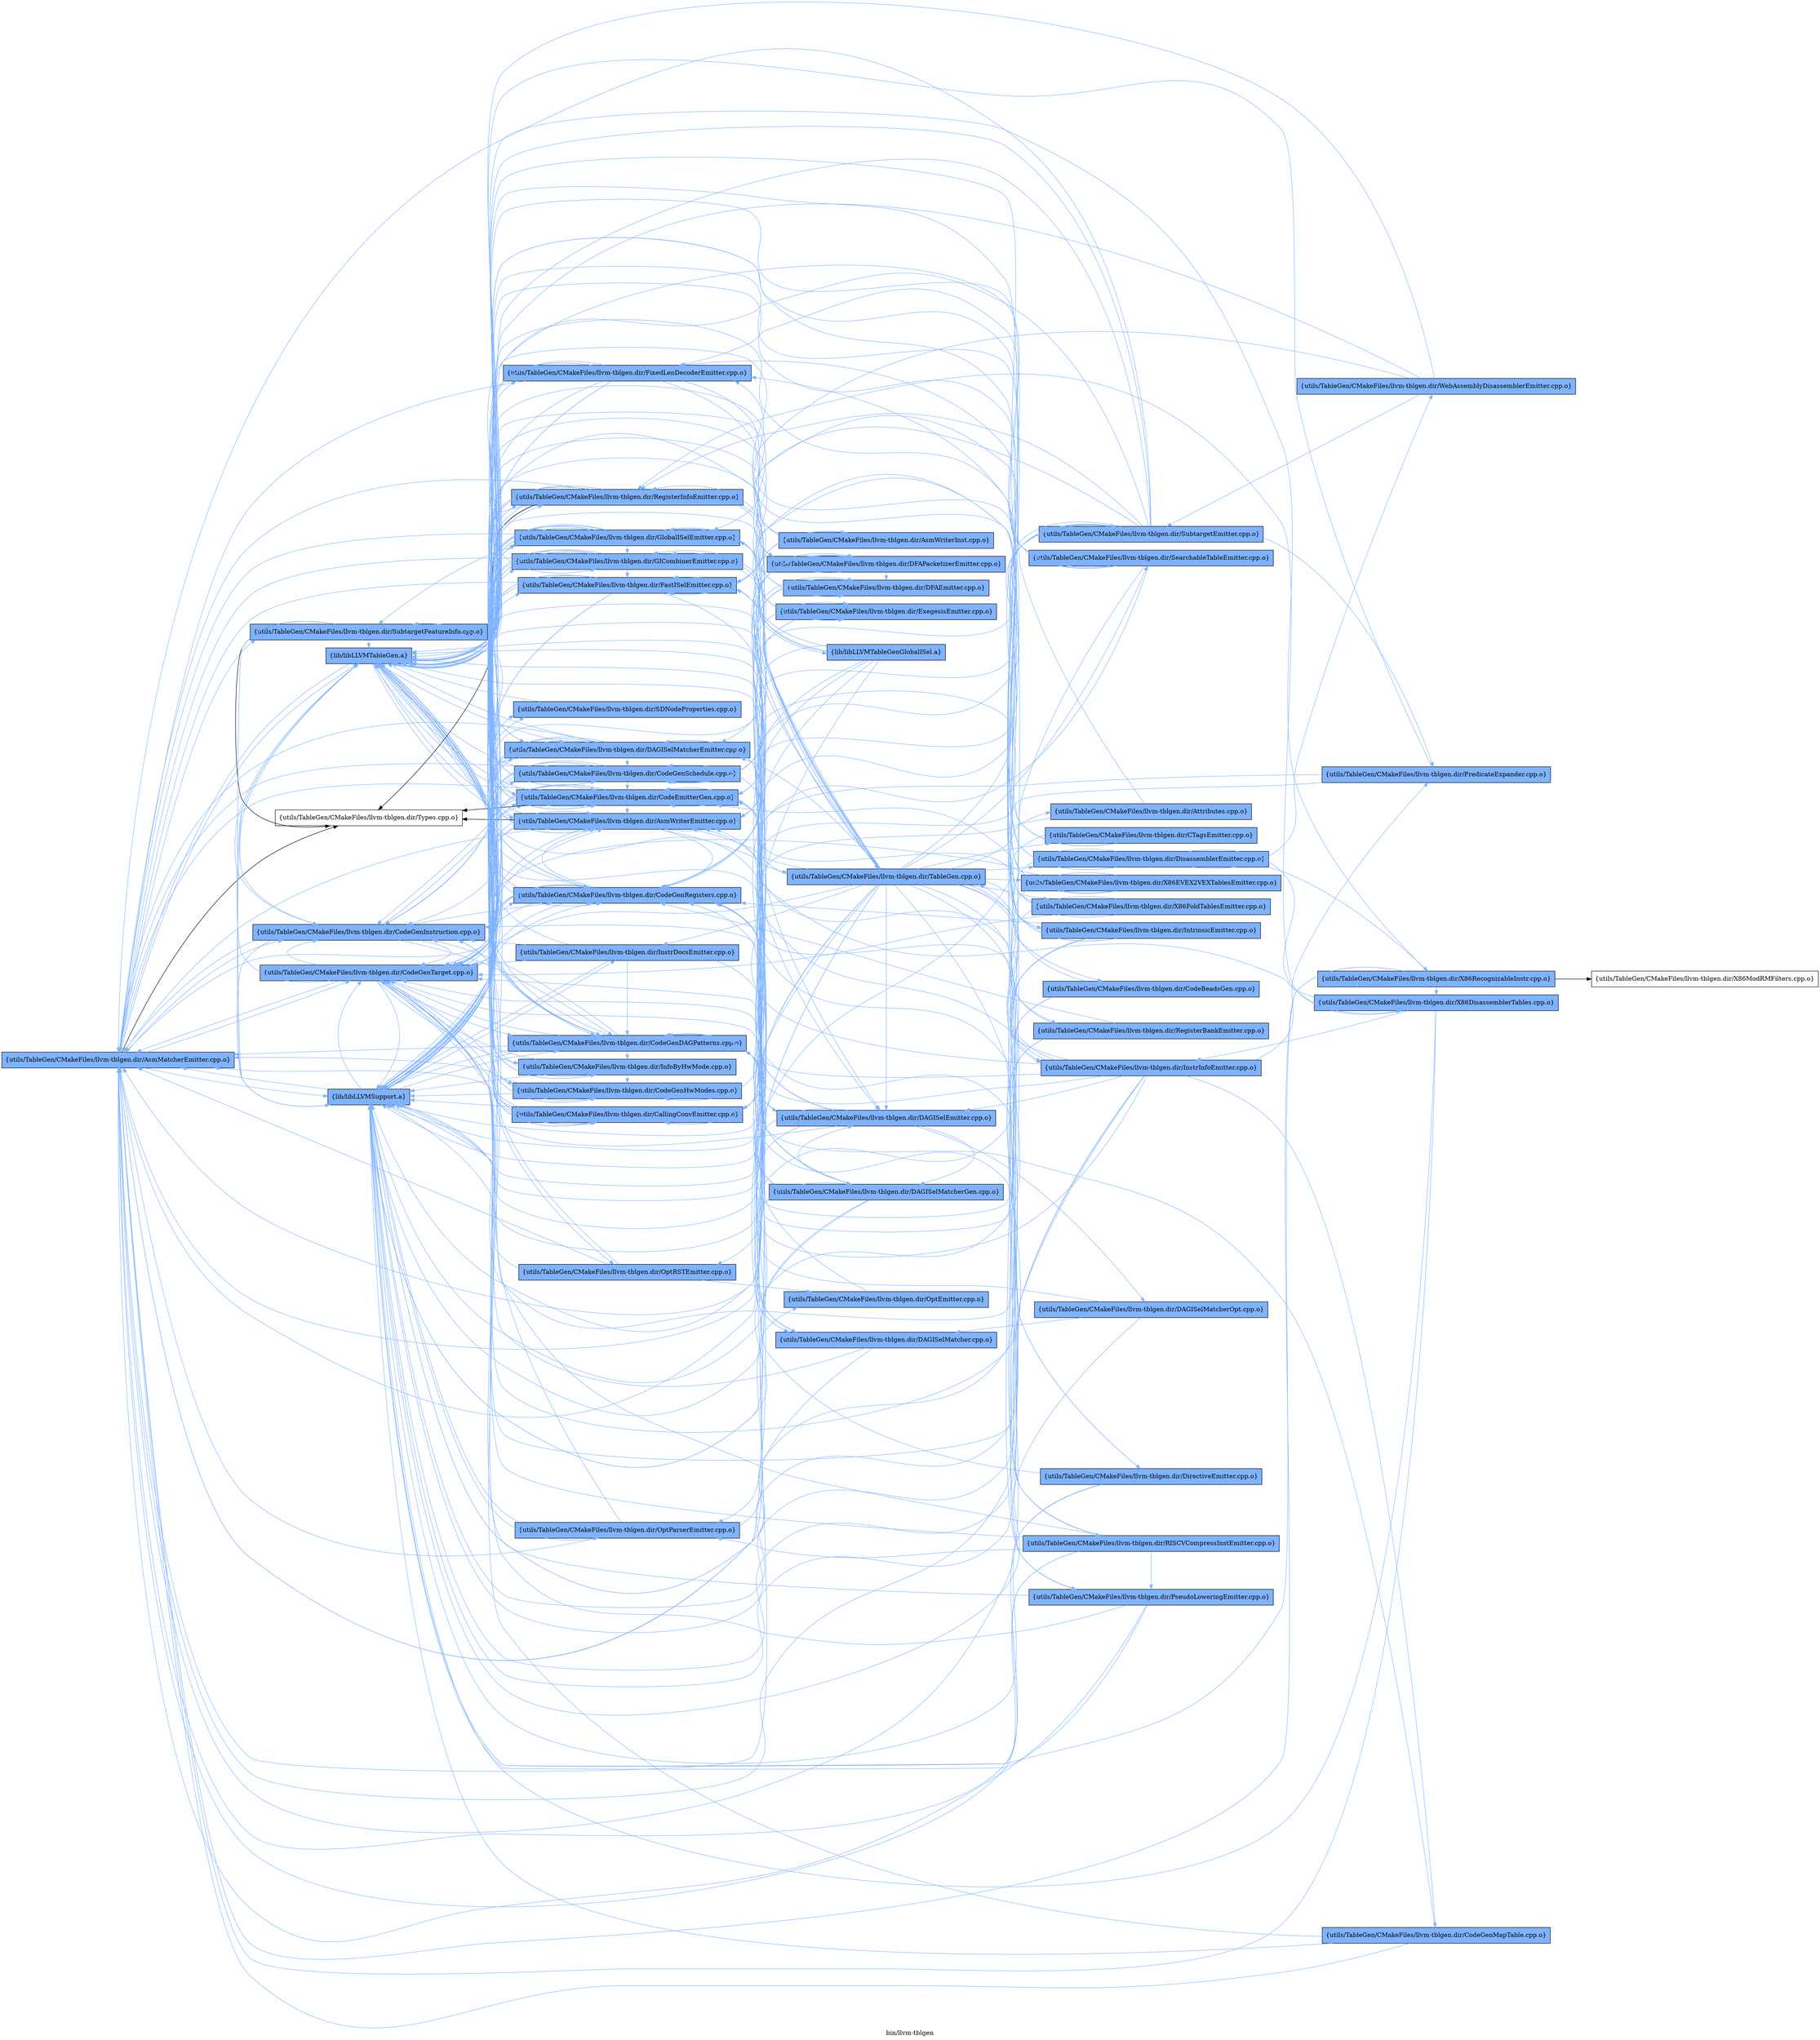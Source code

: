 digraph "bin/llvm-tblgen" {
	label="bin/llvm-tblgen";
	rankdir=LR;
	{ rank=same; Node0x560f0ecc1e28;  }
	{ rank=same; Node0x560f0ecc4538; Node0x560f0ecc1248; Node0x560f0ecc16f8; Node0x560f0ecc23c8; Node0x560f0ecc2af8; Node0x560f0ecc39a8;  }
	{ rank=same; Node0x560f0ecc4308; Node0x560f0ecc5168; Node0x560f0ecc0488; Node0x560f0ecc0d98; Node0x560f0ecc41c8; Node0x560f0ecc10b8; Node0x560f0ecc4178; Node0x560f0ecc1518; Node0x560f0ecc2008; Node0x560f0ecc2288; Node0x560f0ecc48f8; Node0x560f0ecc3278; Node0x560f0ecc0898; Node0x560f0ecc0f78; Node0x560f0ecc37c8; Node0x560f0ecc4f88; Node0x560f0ecc2c88; Node0x560f0ecc2fa8;  }
	{ rank=same; Node0x560f0ecc0528; Node0x560f0ecc2878; Node0x560f0ecc3d18; Node0x560f0ecc1f68; Node0x560f0ecc2558; Node0x560f0ecc4df8; Node0x560f0ecc0618; Node0x560f0ecc3458; Node0x560f0ecc0848; Node0x560f0ecc1928;  }
	{ rank=same; Node0x560f0ecc0b18; Node0x560f0ecc40d8; Node0x560f0ecc27d8; Node0x560f0ecc1b58; Node0x560f0ecc1478; Node0x560f0ecc4268; Node0x560f0ecc1e78; Node0x560f0ecc1658; Node0x560f0ecc22d8; Node0x560f0ecc11f8; Node0x560f0ecc0fc8; Node0x560f0ecc3bd8; Node0x560f0ecc43a8; Node0x560f0ecc2d78; Node0x560f0ecc2b98;  }
	{ rank=same; Node0x560f0ecc2aa8; Node0x560f0ecc49e8; Node0x560f0ecc0758; Node0x560f0ecc51b8; Node0x560f0ecc3a48;  }

	Node0x560f0ecc1e28 [shape=record,shape=box,group=1,style=filled,fillcolor="0.600000 0.5 1",label="{utils/TableGen/CMakeFiles/llvm-tblgen.dir/AsmMatcherEmitter.cpp.o}"];
	Node0x560f0ecc1e28 -> Node0x560f0ecc4538[color="0.600000 0.5 1"];
	Node0x560f0ecc1e28 -> Node0x560f0ecc1248[color="0.600000 0.5 1"];
	Node0x560f0ecc1e28 -> Node0x560f0ecc16f8[color="0.600000 0.5 1"];
	Node0x560f0ecc1e28 -> Node0x560f0ecc23c8;
	Node0x560f0ecc1e28 -> Node0x560f0ecc2af8[color="0.600000 0.5 1"];
	Node0x560f0ecc1e28 -> Node0x560f0ecc39a8[color="0.600000 0.5 1"];
	Node0x560f0ecc4538 [shape=record,shape=box,group=1,style=filled,fillcolor="0.600000 0.5 1",label="{utils/TableGen/CMakeFiles/llvm-tblgen.dir/CodeGenInstruction.cpp.o}"];
	Node0x560f0ecc4538 -> Node0x560f0ecc1e28[color="0.600000 0.5 1"];
	Node0x560f0ecc4538 -> Node0x560f0ecc4308[color="0.600000 0.5 1"];
	Node0x560f0ecc4538 -> Node0x560f0ecc5168[color="0.600000 0.5 1"];
	Node0x560f0ecc4538 -> Node0x560f0ecc0488[color="0.600000 0.5 1"];
	Node0x560f0ecc4538 -> Node0x560f0ecc1248[color="0.600000 0.5 1"];
	Node0x560f0ecc4538 -> Node0x560f0ecc2af8[color="0.600000 0.5 1"];
	Node0x560f0ecc4538 -> Node0x560f0ecc39a8[color="0.600000 0.5 1"];
	Node0x560f0ecc1248 [shape=record,shape=box,group=1,style=filled,fillcolor="0.600000 0.5 1",label="{utils/TableGen/CMakeFiles/llvm-tblgen.dir/CodeGenTarget.cpp.o}"];
	Node0x560f0ecc1248 -> Node0x560f0ecc1e28[color="0.600000 0.5 1"];
	Node0x560f0ecc1248 -> Node0x560f0ecc0d98[color="0.600000 0.5 1"];
	Node0x560f0ecc1248 -> Node0x560f0ecc4308[color="0.600000 0.5 1"];
	Node0x560f0ecc1248 -> Node0x560f0ecc5168[color="0.600000 0.5 1"];
	Node0x560f0ecc1248 -> Node0x560f0ecc41c8[color="0.600000 0.5 1"];
	Node0x560f0ecc1248 -> Node0x560f0ecc4538[color="0.600000 0.5 1"];
	Node0x560f0ecc1248 -> Node0x560f0ecc0488[color="0.600000 0.5 1"];
	Node0x560f0ecc1248 -> Node0x560f0ecc10b8[color="0.600000 0.5 1"];
	Node0x560f0ecc1248 -> Node0x560f0ecc4178[color="0.600000 0.5 1"];
	Node0x560f0ecc1248 -> Node0x560f0ecc1518[color="0.600000 0.5 1"];
	Node0x560f0ecc1248 -> Node0x560f0ecc2af8[color="0.600000 0.5 1"];
	Node0x560f0ecc1248 -> Node0x560f0ecc39a8[color="0.600000 0.5 1"];
	Node0x560f0ecc16f8 [shape=record,shape=box,group=1,style=filled,fillcolor="0.600000 0.5 1",label="{utils/TableGen/CMakeFiles/llvm-tblgen.dir/SubtargetFeatureInfo.cpp.o}"];
	Node0x560f0ecc16f8 -> Node0x560f0ecc2008[color="0.600000 0.5 1"];
	Node0x560f0ecc16f8 -> Node0x560f0ecc23c8;
	Node0x560f0ecc16f8 -> Node0x560f0ecc2af8[color="0.600000 0.5 1"];
	Node0x560f0ecc16f8 -> Node0x560f0ecc39a8[color="0.600000 0.5 1"];
	Node0x560f0ecc23c8 [shape=record,shape=box,group=0,label="{utils/TableGen/CMakeFiles/llvm-tblgen.dir/Types.cpp.o}"];
	Node0x560f0ecc2af8 [shape=record,shape=box,group=1,style=filled,fillcolor="0.600000 0.5 1",label="{lib/libLLVMSupport.a}"];
	Node0x560f0ecc2af8 -> Node0x560f0ecc1e28[color="0.600000 0.5 1"];
	Node0x560f0ecc2af8 -> Node0x560f0ecc0488[color="0.600000 0.5 1"];
	Node0x560f0ecc2af8 -> Node0x560f0ecc1248[color="0.600000 0.5 1"];
	Node0x560f0ecc2af8 -> Node0x560f0ecc2288[color="0.600000 0.5 1"];
	Node0x560f0ecc2af8 -> Node0x560f0ecc48f8[color="0.600000 0.5 1"];
	Node0x560f0ecc2af8 -> Node0x560f0ecc3278[color="0.600000 0.5 1"];
	Node0x560f0ecc2af8 -> Node0x560f0ecc2008[color="0.600000 0.5 1"];
	Node0x560f0ecc2af8 -> Node0x560f0ecc5168[color="0.600000 0.5 1"];
	Node0x560f0ecc2af8 -> Node0x560f0ecc4308[color="0.600000 0.5 1"];
	Node0x560f0ecc2af8 -> Node0x560f0ecc0898[color="0.600000 0.5 1"];
	Node0x560f0ecc2af8 -> Node0x560f0ecc0f78[color="0.600000 0.5 1"];
	Node0x560f0ecc39a8 [shape=record,shape=box,group=1,style=filled,fillcolor="0.600000 0.5 1",label="{lib/libLLVMTableGen.a}"];
	Node0x560f0ecc39a8 -> Node0x560f0ecc2008[color="0.600000 0.5 1"];
	Node0x560f0ecc39a8 -> Node0x560f0ecc2af8[color="0.600000 0.5 1"];
	Node0x560f0ecc39a8 -> Node0x560f0ecc4538[color="0.600000 0.5 1"];
	Node0x560f0ecc39a8 -> Node0x560f0ecc1e28[color="0.600000 0.5 1"];
	Node0x560f0ecc39a8 -> Node0x560f0ecc0488[color="0.600000 0.5 1"];
	Node0x560f0ecc39a8 -> Node0x560f0ecc2288[color="0.600000 0.5 1"];
	Node0x560f0ecc39a8 -> Node0x560f0ecc37c8[color="0.600000 0.5 1"];
	Node0x560f0ecc39a8 -> Node0x560f0ecc4f88[color="0.600000 0.5 1"];
	Node0x560f0ecc39a8 -> Node0x560f0ecc48f8[color="0.600000 0.5 1"];
	Node0x560f0ecc39a8 -> Node0x560f0ecc4308[color="0.600000 0.5 1"];
	Node0x560f0ecc39a8 -> Node0x560f0ecc5168[color="0.600000 0.5 1"];
	Node0x560f0ecc39a8 -> Node0x560f0ecc2c88[color="0.600000 0.5 1"];
	Node0x560f0ecc39a8 -> Node0x560f0ecc0898[color="0.600000 0.5 1"];
	Node0x560f0ecc39a8 -> Node0x560f0ecc2fa8[color="0.600000 0.5 1"];
	Node0x560f0ecc2008 [shape=record,shape=box,group=1,style=filled,fillcolor="0.600000 0.5 1",label="{utils/TableGen/CMakeFiles/llvm-tblgen.dir/AsmWriterEmitter.cpp.o}"];
	Node0x560f0ecc2008 -> Node0x560f0ecc1e28[color="0.600000 0.5 1"];
	Node0x560f0ecc2008 -> Node0x560f0ecc0528[color="0.600000 0.5 1"];
	Node0x560f0ecc2008 -> Node0x560f0ecc4538[color="0.600000 0.5 1"];
	Node0x560f0ecc2008 -> Node0x560f0ecc0488[color="0.600000 0.5 1"];
	Node0x560f0ecc2008 -> Node0x560f0ecc1248[color="0.600000 0.5 1"];
	Node0x560f0ecc2008 -> Node0x560f0ecc2878[color="0.600000 0.5 1"];
	Node0x560f0ecc2008 -> Node0x560f0ecc23c8;
	Node0x560f0ecc2008 -> Node0x560f0ecc2af8[color="0.600000 0.5 1"];
	Node0x560f0ecc2008 -> Node0x560f0ecc39a8[color="0.600000 0.5 1"];
	Node0x560f0ecc0528 [shape=record,shape=box,group=1,style=filled,fillcolor="0.600000 0.5 1",label="{utils/TableGen/CMakeFiles/llvm-tblgen.dir/AsmWriterInst.cpp.o}"];
	Node0x560f0ecc0528 -> Node0x560f0ecc1e28[color="0.600000 0.5 1"];
	Node0x560f0ecc0528 -> Node0x560f0ecc4538[color="0.600000 0.5 1"];
	Node0x560f0ecc0528 -> Node0x560f0ecc39a8[color="0.600000 0.5 1"];
	Node0x560f0ecc0488 [shape=record,shape=box,group=1,style=filled,fillcolor="0.600000 0.5 1",label="{utils/TableGen/CMakeFiles/llvm-tblgen.dir/CodeGenRegisters.cpp.o}"];
	Node0x560f0ecc0488 -> Node0x560f0ecc1e28[color="0.600000 0.5 1"];
	Node0x560f0ecc0488 -> Node0x560f0ecc2008[color="0.600000 0.5 1"];
	Node0x560f0ecc0488 -> Node0x560f0ecc4308[color="0.600000 0.5 1"];
	Node0x560f0ecc0488 -> Node0x560f0ecc5168[color="0.600000 0.5 1"];
	Node0x560f0ecc0488 -> Node0x560f0ecc4178[color="0.600000 0.5 1"];
	Node0x560f0ecc0488 -> Node0x560f0ecc2af8[color="0.600000 0.5 1"];
	Node0x560f0ecc0488 -> Node0x560f0ecc39a8[color="0.600000 0.5 1"];
	Node0x560f0ecc2878 [shape=record,shape=box,group=1,style=filled,fillcolor="0.600000 0.5 1",label="{utils/TableGen/CMakeFiles/llvm-tblgen.dir/TableGen.cpp.o}"];
	Node0x560f0ecc2878 -> Node0x560f0ecc1e28[color="0.600000 0.5 1"];
	Node0x560f0ecc2878 -> Node0x560f0ecc2008[color="0.600000 0.5 1"];
	Node0x560f0ecc2878 -> Node0x560f0ecc0b18[color="0.600000 0.5 1"];
	Node0x560f0ecc2878 -> Node0x560f0ecc0d98[color="0.600000 0.5 1"];
	Node0x560f0ecc2878 -> Node0x560f0ecc40d8[color="0.600000 0.5 1"];
	Node0x560f0ecc2878 -> Node0x560f0ecc4308[color="0.600000 0.5 1"];
	Node0x560f0ecc2878 -> Node0x560f0ecc1248[color="0.600000 0.5 1"];
	Node0x560f0ecc2878 -> Node0x560f0ecc1f68[color="0.600000 0.5 1"];
	Node0x560f0ecc2878 -> Node0x560f0ecc2288[color="0.600000 0.5 1"];
	Node0x560f0ecc2878 -> Node0x560f0ecc0848[color="0.600000 0.5 1"];
	Node0x560f0ecc2878 -> Node0x560f0ecc0618[color="0.600000 0.5 1"];
	Node0x560f0ecc2878 -> Node0x560f0ecc27d8[color="0.600000 0.5 1"];
	Node0x560f0ecc2878 -> Node0x560f0ecc1b58[color="0.600000 0.5 1"];
	Node0x560f0ecc2878 -> Node0x560f0ecc1928[color="0.600000 0.5 1"];
	Node0x560f0ecc2878 -> Node0x560f0ecc37c8[color="0.600000 0.5 1"];
	Node0x560f0ecc2878 -> Node0x560f0ecc4f88[color="0.600000 0.5 1"];
	Node0x560f0ecc2878 -> Node0x560f0ecc48f8[color="0.600000 0.5 1"];
	Node0x560f0ecc2878 -> Node0x560f0ecc1478[color="0.600000 0.5 1"];
	Node0x560f0ecc2878 -> Node0x560f0ecc0f78[color="0.600000 0.5 1"];
	Node0x560f0ecc2878 -> Node0x560f0ecc4268[color="0.600000 0.5 1"];
	Node0x560f0ecc2878 -> Node0x560f0ecc3278[color="0.600000 0.5 1"];
	Node0x560f0ecc2878 -> Node0x560f0ecc2c88[color="0.600000 0.5 1"];
	Node0x560f0ecc2878 -> Node0x560f0ecc1e78[color="0.600000 0.5 1"];
	Node0x560f0ecc2878 -> Node0x560f0ecc1658[color="0.600000 0.5 1"];
	Node0x560f0ecc2878 -> Node0x560f0ecc22d8[color="0.600000 0.5 1"];
	Node0x560f0ecc2878 -> Node0x560f0ecc0898[color="0.600000 0.5 1"];
	Node0x560f0ecc2878 -> Node0x560f0ecc11f8[color="0.600000 0.5 1"];
	Node0x560f0ecc2878 -> Node0x560f0ecc0fc8[color="0.600000 0.5 1"];
	Node0x560f0ecc2878 -> Node0x560f0ecc3bd8[color="0.600000 0.5 1"];
	Node0x560f0ecc2878 -> Node0x560f0ecc43a8[color="0.600000 0.5 1"];
	Node0x560f0ecc2878 -> Node0x560f0ecc2d78[color="0.600000 0.5 1"];
	Node0x560f0ecc2878 -> Node0x560f0ecc2af8[color="0.600000 0.5 1"];
	Node0x560f0ecc2878 -> Node0x560f0ecc39a8[color="0.600000 0.5 1"];
	Node0x560f0ecc0b18 [shape=record,shape=box,group=1,style=filled,fillcolor="0.600000 0.5 1",label="{utils/TableGen/CMakeFiles/llvm-tblgen.dir/Attributes.cpp.o}"];
	Node0x560f0ecc0b18 -> Node0x560f0ecc2af8[color="0.600000 0.5 1"];
	Node0x560f0ecc0b18 -> Node0x560f0ecc39a8[color="0.600000 0.5 1"];
	Node0x560f0ecc0d98 [shape=record,shape=box,group=1,style=filled,fillcolor="0.600000 0.5 1",label="{utils/TableGen/CMakeFiles/llvm-tblgen.dir/CallingConvEmitter.cpp.o}"];
	Node0x560f0ecc0d98 -> Node0x560f0ecc1e28[color="0.600000 0.5 1"];
	Node0x560f0ecc0d98 -> Node0x560f0ecc1248[color="0.600000 0.5 1"];
	Node0x560f0ecc0d98 -> Node0x560f0ecc2af8[color="0.600000 0.5 1"];
	Node0x560f0ecc0d98 -> Node0x560f0ecc39a8[color="0.600000 0.5 1"];
	Node0x560f0ecc40d8 [shape=record,shape=box,group=1,style=filled,fillcolor="0.600000 0.5 1",label="{utils/TableGen/CMakeFiles/llvm-tblgen.dir/CodeBeadsGen.cpp.o}"];
	Node0x560f0ecc40d8 -> Node0x560f0ecc1248[color="0.600000 0.5 1"];
	Node0x560f0ecc40d8 -> Node0x560f0ecc2af8[color="0.600000 0.5 1"];
	Node0x560f0ecc40d8 -> Node0x560f0ecc39a8[color="0.600000 0.5 1"];
	Node0x560f0ecc4308 [shape=record,shape=box,group=1,style=filled,fillcolor="0.600000 0.5 1",label="{utils/TableGen/CMakeFiles/llvm-tblgen.dir/CodeEmitterGen.cpp.o}"];
	Node0x560f0ecc4308 -> Node0x560f0ecc1e28[color="0.600000 0.5 1"];
	Node0x560f0ecc4308 -> Node0x560f0ecc2008[color="0.600000 0.5 1"];
	Node0x560f0ecc4308 -> Node0x560f0ecc4538[color="0.600000 0.5 1"];
	Node0x560f0ecc4308 -> Node0x560f0ecc1248[color="0.600000 0.5 1"];
	Node0x560f0ecc4308 -> Node0x560f0ecc4178[color="0.600000 0.5 1"];
	Node0x560f0ecc4308 -> Node0x560f0ecc16f8[color="0.600000 0.5 1"];
	Node0x560f0ecc4308 -> Node0x560f0ecc23c8;
	Node0x560f0ecc4308 -> Node0x560f0ecc2af8[color="0.600000 0.5 1"];
	Node0x560f0ecc4308 -> Node0x560f0ecc39a8[color="0.600000 0.5 1"];
	Node0x560f0ecc4178 [shape=record,shape=box,group=1,style=filled,fillcolor="0.600000 0.5 1",label="{utils/TableGen/CMakeFiles/llvm-tblgen.dir/InfoByHwMode.cpp.o}"];
	Node0x560f0ecc4178 -> Node0x560f0ecc41c8[color="0.600000 0.5 1"];
	Node0x560f0ecc4178 -> Node0x560f0ecc1248[color="0.600000 0.5 1"];
	Node0x560f0ecc4178 -> Node0x560f0ecc2af8[color="0.600000 0.5 1"];
	Node0x560f0ecc4178 -> Node0x560f0ecc39a8[color="0.600000 0.5 1"];
	Node0x560f0ecc5168 [shape=record,shape=box,group=1,style=filled,fillcolor="0.600000 0.5 1",label="{utils/TableGen/CMakeFiles/llvm-tblgen.dir/CodeGenDAGPatterns.cpp.o}"];
	Node0x560f0ecc5168 -> Node0x560f0ecc1e28[color="0.600000 0.5 1"];
	Node0x560f0ecc5168 -> Node0x560f0ecc2008[color="0.600000 0.5 1"];
	Node0x560f0ecc5168 -> Node0x560f0ecc0d98[color="0.600000 0.5 1"];
	Node0x560f0ecc5168 -> Node0x560f0ecc4308[color="0.600000 0.5 1"];
	Node0x560f0ecc5168 -> Node0x560f0ecc4538[color="0.600000 0.5 1"];
	Node0x560f0ecc5168 -> Node0x560f0ecc0488[color="0.600000 0.5 1"];
	Node0x560f0ecc5168 -> Node0x560f0ecc1248[color="0.600000 0.5 1"];
	Node0x560f0ecc5168 -> Node0x560f0ecc4178[color="0.600000 0.5 1"];
	Node0x560f0ecc5168 -> Node0x560f0ecc1518[color="0.600000 0.5 1"];
	Node0x560f0ecc5168 -> Node0x560f0ecc2af8[color="0.600000 0.5 1"];
	Node0x560f0ecc5168 -> Node0x560f0ecc39a8[color="0.600000 0.5 1"];
	Node0x560f0ecc1518 [shape=record,shape=box,group=1,style=filled,fillcolor="0.600000 0.5 1",label="{utils/TableGen/CMakeFiles/llvm-tblgen.dir/SDNodeProperties.cpp.o}"];
	Node0x560f0ecc1518 -> Node0x560f0ecc39a8[color="0.600000 0.5 1"];
	Node0x560f0ecc41c8 [shape=record,shape=box,group=1,style=filled,fillcolor="0.600000 0.5 1",label="{utils/TableGen/CMakeFiles/llvm-tblgen.dir/CodeGenHwModes.cpp.o}"];
	Node0x560f0ecc41c8 -> Node0x560f0ecc1e28[color="0.600000 0.5 1"];
	Node0x560f0ecc41c8 -> Node0x560f0ecc2af8[color="0.600000 0.5 1"];
	Node0x560f0ecc41c8 -> Node0x560f0ecc39a8[color="0.600000 0.5 1"];
	Node0x560f0ecc51b8 [shape=record,shape=box,group=1,style=filled,fillcolor="0.600000 0.5 1",label="{utils/TableGen/CMakeFiles/llvm-tblgen.dir/CodeGenMapTable.cpp.o}"];
	Node0x560f0ecc51b8 -> Node0x560f0ecc1e28[color="0.600000 0.5 1"];
	Node0x560f0ecc51b8 -> Node0x560f0ecc1248[color="0.600000 0.5 1"];
	Node0x560f0ecc51b8 -> Node0x560f0ecc2af8[color="0.600000 0.5 1"];
	Node0x560f0ecc51b8 -> Node0x560f0ecc39a8[color="0.600000 0.5 1"];
	Node0x560f0ecc10b8 [shape=record,shape=box,group=1,style=filled,fillcolor="0.600000 0.5 1",label="{utils/TableGen/CMakeFiles/llvm-tblgen.dir/CodeGenSchedule.cpp.o}"];
	Node0x560f0ecc10b8 -> Node0x560f0ecc1e28[color="0.600000 0.5 1"];
	Node0x560f0ecc10b8 -> Node0x560f0ecc2008[color="0.600000 0.5 1"];
	Node0x560f0ecc10b8 -> Node0x560f0ecc0d98[color="0.600000 0.5 1"];
	Node0x560f0ecc10b8 -> Node0x560f0ecc4308[color="0.600000 0.5 1"];
	Node0x560f0ecc10b8 -> Node0x560f0ecc5168[color="0.600000 0.5 1"];
	Node0x560f0ecc10b8 -> Node0x560f0ecc0488[color="0.600000 0.5 1"];
	Node0x560f0ecc10b8 -> Node0x560f0ecc1248[color="0.600000 0.5 1"];
	Node0x560f0ecc10b8 -> Node0x560f0ecc2af8[color="0.600000 0.5 1"];
	Node0x560f0ecc10b8 -> Node0x560f0ecc39a8[color="0.600000 0.5 1"];
	Node0x560f0ecc1f68 [shape=record,shape=box,group=1,style=filled,fillcolor="0.600000 0.5 1",label="{utils/TableGen/CMakeFiles/llvm-tblgen.dir/DAGISelEmitter.cpp.o}"];
	Node0x560f0ecc1f68 -> Node0x560f0ecc4308[color="0.600000 0.5 1"];
	Node0x560f0ecc1f68 -> Node0x560f0ecc5168[color="0.600000 0.5 1"];
	Node0x560f0ecc1f68 -> Node0x560f0ecc1248[color="0.600000 0.5 1"];
	Node0x560f0ecc1f68 -> Node0x560f0ecc2288[color="0.600000 0.5 1"];
	Node0x560f0ecc1f68 -> Node0x560f0ecc2558[color="0.600000 0.5 1"];
	Node0x560f0ecc1f68 -> Node0x560f0ecc2b98[color="0.600000 0.5 1"];
	Node0x560f0ecc1f68 -> Node0x560f0ecc3d18[color="0.600000 0.5 1"];
	Node0x560f0ecc1f68 -> Node0x560f0ecc2af8[color="0.600000 0.5 1"];
	Node0x560f0ecc1f68 -> Node0x560f0ecc39a8[color="0.600000 0.5 1"];
	Node0x560f0ecc2288 [shape=record,shape=box,group=1,style=filled,fillcolor="0.600000 0.5 1",label="{utils/TableGen/CMakeFiles/llvm-tblgen.dir/DAGISelMatcherEmitter.cpp.o}"];
	Node0x560f0ecc2288 -> Node0x560f0ecc1e28[color="0.600000 0.5 1"];
	Node0x560f0ecc2288 -> Node0x560f0ecc2008[color="0.600000 0.5 1"];
	Node0x560f0ecc2288 -> Node0x560f0ecc5168[color="0.600000 0.5 1"];
	Node0x560f0ecc2288 -> Node0x560f0ecc41c8[color="0.600000 0.5 1"];
	Node0x560f0ecc2288 -> Node0x560f0ecc10b8[color="0.600000 0.5 1"];
	Node0x560f0ecc2288 -> Node0x560f0ecc1248[color="0.600000 0.5 1"];
	Node0x560f0ecc2288 -> Node0x560f0ecc3d18[color="0.600000 0.5 1"];
	Node0x560f0ecc2288 -> Node0x560f0ecc2af8[color="0.600000 0.5 1"];
	Node0x560f0ecc2288 -> Node0x560f0ecc39a8[color="0.600000 0.5 1"];
	Node0x560f0ecc2558 [shape=record,shape=box,group=1,style=filled,fillcolor="0.600000 0.5 1",label="{utils/TableGen/CMakeFiles/llvm-tblgen.dir/DAGISelMatcherGen.cpp.o}"];
	Node0x560f0ecc2558 -> Node0x560f0ecc1e28[color="0.600000 0.5 1"];
	Node0x560f0ecc2558 -> Node0x560f0ecc4308[color="0.600000 0.5 1"];
	Node0x560f0ecc2558 -> Node0x560f0ecc5168[color="0.600000 0.5 1"];
	Node0x560f0ecc2558 -> Node0x560f0ecc4538[color="0.600000 0.5 1"];
	Node0x560f0ecc2558 -> Node0x560f0ecc0488[color="0.600000 0.5 1"];
	Node0x560f0ecc2558 -> Node0x560f0ecc1248[color="0.600000 0.5 1"];
	Node0x560f0ecc2558 -> Node0x560f0ecc1f68[color="0.600000 0.5 1"];
	Node0x560f0ecc2558 -> Node0x560f0ecc3d18[color="0.600000 0.5 1"];
	Node0x560f0ecc2558 -> Node0x560f0ecc2af8[color="0.600000 0.5 1"];
	Node0x560f0ecc2558 -> Node0x560f0ecc39a8[color="0.600000 0.5 1"];
	Node0x560f0ecc2b98 [shape=record,shape=box,group=1,style=filled,fillcolor="0.600000 0.5 1",label="{utils/TableGen/CMakeFiles/llvm-tblgen.dir/DAGISelMatcherOpt.cpp.o}"];
	Node0x560f0ecc2b98 -> Node0x560f0ecc5168[color="0.600000 0.5 1"];
	Node0x560f0ecc2b98 -> Node0x560f0ecc3d18[color="0.600000 0.5 1"];
	Node0x560f0ecc2b98 -> Node0x560f0ecc2af8[color="0.600000 0.5 1"];
	Node0x560f0ecc3d18 [shape=record,shape=box,group=1,style=filled,fillcolor="0.600000 0.5 1",label="{utils/TableGen/CMakeFiles/llvm-tblgen.dir/DAGISelMatcher.cpp.o}"];
	Node0x560f0ecc3d18 -> Node0x560f0ecc5168[color="0.600000 0.5 1"];
	Node0x560f0ecc3d18 -> Node0x560f0ecc0488[color="0.600000 0.5 1"];
	Node0x560f0ecc3d18 -> Node0x560f0ecc1248[color="0.600000 0.5 1"];
	Node0x560f0ecc3d18 -> Node0x560f0ecc2af8[color="0.600000 0.5 1"];
	Node0x560f0ecc0848 [shape=record,shape=box,group=1,style=filled,fillcolor="0.600000 0.5 1",label="{utils/TableGen/CMakeFiles/llvm-tblgen.dir/DFAEmitter.cpp.o}"];
	Node0x560f0ecc0848 -> Node0x560f0ecc0488[color="0.600000 0.5 1"];
	Node0x560f0ecc0848 -> Node0x560f0ecc2af8[color="0.600000 0.5 1"];
	Node0x560f0ecc0848 -> Node0x560f0ecc39a8[color="0.600000 0.5 1"];
	Node0x560f0ecc0618 [shape=record,shape=box,group=1,style=filled,fillcolor="0.600000 0.5 1",label="{utils/TableGen/CMakeFiles/llvm-tblgen.dir/DFAPacketizerEmitter.cpp.o}"];
	Node0x560f0ecc0618 -> Node0x560f0ecc0488[color="0.600000 0.5 1"];
	Node0x560f0ecc0618 -> Node0x560f0ecc10b8[color="0.600000 0.5 1"];
	Node0x560f0ecc0618 -> Node0x560f0ecc1248[color="0.600000 0.5 1"];
	Node0x560f0ecc0618 -> Node0x560f0ecc0848[color="0.600000 0.5 1"];
	Node0x560f0ecc0618 -> Node0x560f0ecc2af8[color="0.600000 0.5 1"];
	Node0x560f0ecc0618 -> Node0x560f0ecc39a8[color="0.600000 0.5 1"];
	Node0x560f0ecc27d8 [shape=record,shape=box,group=1,style=filled,fillcolor="0.600000 0.5 1",label="{utils/TableGen/CMakeFiles/llvm-tblgen.dir/DirectiveEmitter.cpp.o}"];
	Node0x560f0ecc27d8 -> Node0x560f0ecc1e28[color="0.600000 0.5 1"];
	Node0x560f0ecc27d8 -> Node0x560f0ecc5168[color="0.600000 0.5 1"];
	Node0x560f0ecc27d8 -> Node0x560f0ecc2af8[color="0.600000 0.5 1"];
	Node0x560f0ecc27d8 -> Node0x560f0ecc39a8[color="0.600000 0.5 1"];
	Node0x560f0ecc1b58 [shape=record,shape=box,group=1,style=filled,fillcolor="0.600000 0.5 1",label="{utils/TableGen/CMakeFiles/llvm-tblgen.dir/DisassemblerEmitter.cpp.o}"];
	Node0x560f0ecc1b58 -> Node0x560f0ecc1248[color="0.600000 0.5 1"];
	Node0x560f0ecc1b58 -> Node0x560f0ecc2fa8[color="0.600000 0.5 1"];
	Node0x560f0ecc1b58 -> Node0x560f0ecc2aa8[color="0.600000 0.5 1"];
	Node0x560f0ecc1b58 -> Node0x560f0ecc49e8[color="0.600000 0.5 1"];
	Node0x560f0ecc1b58 -> Node0x560f0ecc0758[color="0.600000 0.5 1"];
	Node0x560f0ecc1b58 -> Node0x560f0ecc39a8[color="0.600000 0.5 1"];
	Node0x560f0ecc2fa8 [shape=record,shape=box,group=1,style=filled,fillcolor="0.600000 0.5 1",label="{utils/TableGen/CMakeFiles/llvm-tblgen.dir/FixedLenDecoderEmitter.cpp.o}"];
	Node0x560f0ecc2fa8 -> Node0x560f0ecc1e28[color="0.600000 0.5 1"];
	Node0x560f0ecc2fa8 -> Node0x560f0ecc2008[color="0.600000 0.5 1"];
	Node0x560f0ecc2fa8 -> Node0x560f0ecc0d98[color="0.600000 0.5 1"];
	Node0x560f0ecc2fa8 -> Node0x560f0ecc4308[color="0.600000 0.5 1"];
	Node0x560f0ecc2fa8 -> Node0x560f0ecc4538[color="0.600000 0.5 1"];
	Node0x560f0ecc2fa8 -> Node0x560f0ecc0488[color="0.600000 0.5 1"];
	Node0x560f0ecc2fa8 -> Node0x560f0ecc10b8[color="0.600000 0.5 1"];
	Node0x560f0ecc2fa8 -> Node0x560f0ecc1248[color="0.600000 0.5 1"];
	Node0x560f0ecc2fa8 -> Node0x560f0ecc0848[color="0.600000 0.5 1"];
	Node0x560f0ecc2fa8 -> Node0x560f0ecc1928[color="0.600000 0.5 1"];
	Node0x560f0ecc2fa8 -> Node0x560f0ecc4178[color="0.600000 0.5 1"];
	Node0x560f0ecc2fa8 -> Node0x560f0ecc2af8[color="0.600000 0.5 1"];
	Node0x560f0ecc2fa8 -> Node0x560f0ecc39a8[color="0.600000 0.5 1"];
	Node0x560f0ecc2aa8 [shape=record,shape=box,group=1,style=filled,fillcolor="0.600000 0.5 1",label="{utils/TableGen/CMakeFiles/llvm-tblgen.dir/X86DisassemblerTables.cpp.o}"];
	Node0x560f0ecc2aa8 -> Node0x560f0ecc1e28[color="0.600000 0.5 1"];
	Node0x560f0ecc2aa8 -> Node0x560f0ecc2008[color="0.600000 0.5 1"];
	Node0x560f0ecc2aa8 -> Node0x560f0ecc1478[color="0.600000 0.5 1"];
	Node0x560f0ecc2aa8 -> Node0x560f0ecc0898[color="0.600000 0.5 1"];
	Node0x560f0ecc2aa8 -> Node0x560f0ecc2af8[color="0.600000 0.5 1"];
	Node0x560f0ecc49e8 [shape=record,shape=box,group=1,style=filled,fillcolor="0.600000 0.5 1",label="{utils/TableGen/CMakeFiles/llvm-tblgen.dir/X86RecognizableInstr.cpp.o}"];
	Node0x560f0ecc49e8 -> Node0x560f0ecc1e28[color="0.600000 0.5 1"];
	Node0x560f0ecc49e8 -> Node0x560f0ecc2aa8[color="0.600000 0.5 1"];
	Node0x560f0ecc49e8 -> Node0x560f0ecc4218;
	Node0x560f0ecc49e8 -> Node0x560f0ecc2af8[color="0.600000 0.5 1"];
	Node0x560f0ecc49e8 -> Node0x560f0ecc39a8[color="0.600000 0.5 1"];
	Node0x560f0ecc0758 [shape=record,shape=box,group=1,style=filled,fillcolor="0.600000 0.5 1",label="{utils/TableGen/CMakeFiles/llvm-tblgen.dir/WebAssemblyDisassemblerEmitter.cpp.o}"];
	Node0x560f0ecc0758 -> Node0x560f0ecc37c8[color="0.600000 0.5 1"];
	Node0x560f0ecc0758 -> Node0x560f0ecc0fc8[color="0.600000 0.5 1"];
	Node0x560f0ecc0758 -> Node0x560f0ecc2af8[color="0.600000 0.5 1"];
	Node0x560f0ecc0758 -> Node0x560f0ecc39a8[color="0.600000 0.5 1"];
	Node0x560f0ecc1928 [shape=record,shape=box,group=1,style=filled,fillcolor="0.600000 0.5 1",label="{utils/TableGen/CMakeFiles/llvm-tblgen.dir/ExegesisEmitter.cpp.o}"];
	Node0x560f0ecc1928 -> Node0x560f0ecc1e28[color="0.600000 0.5 1"];
	Node0x560f0ecc1928 -> Node0x560f0ecc2af8[color="0.600000 0.5 1"];
	Node0x560f0ecc1928 -> Node0x560f0ecc39a8[color="0.600000 0.5 1"];
	Node0x560f0ecc37c8 [shape=record,shape=box,group=1,style=filled,fillcolor="0.600000 0.5 1",label="{utils/TableGen/CMakeFiles/llvm-tblgen.dir/FastISelEmitter.cpp.o}"];
	Node0x560f0ecc37c8 -> Node0x560f0ecc1e28[color="0.600000 0.5 1"];
	Node0x560f0ecc37c8 -> Node0x560f0ecc2008[color="0.600000 0.5 1"];
	Node0x560f0ecc37c8 -> Node0x560f0ecc4308[color="0.600000 0.5 1"];
	Node0x560f0ecc37c8 -> Node0x560f0ecc5168[color="0.600000 0.5 1"];
	Node0x560f0ecc37c8 -> Node0x560f0ecc0488[color="0.600000 0.5 1"];
	Node0x560f0ecc37c8 -> Node0x560f0ecc1248[color="0.600000 0.5 1"];
	Node0x560f0ecc37c8 -> Node0x560f0ecc1f68[color="0.600000 0.5 1"];
	Node0x560f0ecc37c8 -> Node0x560f0ecc2af8[color="0.600000 0.5 1"];
	Node0x560f0ecc37c8 -> Node0x560f0ecc39a8[color="0.600000 0.5 1"];
	Node0x560f0ecc4f88 [shape=record,shape=box,group=1,style=filled,fillcolor="0.600000 0.5 1",label="{utils/TableGen/CMakeFiles/llvm-tblgen.dir/GICombinerEmitter.cpp.o}"];
	Node0x560f0ecc4f88 -> Node0x560f0ecc1e28[color="0.600000 0.5 1"];
	Node0x560f0ecc4f88 -> Node0x560f0ecc4308[color="0.600000 0.5 1"];
	Node0x560f0ecc4f88 -> Node0x560f0ecc5168[color="0.600000 0.5 1"];
	Node0x560f0ecc4f88 -> Node0x560f0ecc4538[color="0.600000 0.5 1"];
	Node0x560f0ecc4f88 -> Node0x560f0ecc0488[color="0.600000 0.5 1"];
	Node0x560f0ecc4f88 -> Node0x560f0ecc1248[color="0.600000 0.5 1"];
	Node0x560f0ecc4f88 -> Node0x560f0ecc2288[color="0.600000 0.5 1"];
	Node0x560f0ecc4f88 -> Node0x560f0ecc37c8[color="0.600000 0.5 1"];
	Node0x560f0ecc4f88 -> Node0x560f0ecc2af8[color="0.600000 0.5 1"];
	Node0x560f0ecc4f88 -> Node0x560f0ecc39a8[color="0.600000 0.5 1"];
	Node0x560f0ecc4f88 -> Node0x560f0ecc3458[color="0.600000 0.5 1"];
	Node0x560f0ecc3458 [shape=record,shape=box,group=1,style=filled,fillcolor="0.600000 0.5 1",label="{lib/libLLVMTableGenGlobalISel.a}"];
	Node0x560f0ecc3458 -> Node0x560f0ecc2af8[color="0.600000 0.5 1"];
	Node0x560f0ecc3458 -> Node0x560f0ecc39a8[color="0.600000 0.5 1"];
	Node0x560f0ecc3458 -> Node0x560f0ecc1e28[color="0.600000 0.5 1"];
	Node0x560f0ecc3458 -> Node0x560f0ecc41c8[color="0.600000 0.5 1"];
	Node0x560f0ecc3458 -> Node0x560f0ecc4f88[color="0.600000 0.5 1"];
	Node0x560f0ecc3458 -> Node0x560f0ecc0488[color="0.600000 0.5 1"];
	Node0x560f0ecc3458 -> Node0x560f0ecc10b8[color="0.600000 0.5 1"];
	Node0x560f0ecc3458 -> Node0x560f0ecc48f8[color="0.600000 0.5 1"];
	Node0x560f0ecc48f8 [shape=record,shape=box,group=1,style=filled,fillcolor="0.600000 0.5 1",label="{utils/TableGen/CMakeFiles/llvm-tblgen.dir/GlobalISelEmitter.cpp.o}"];
	Node0x560f0ecc48f8 -> Node0x560f0ecc1e28[color="0.600000 0.5 1"];
	Node0x560f0ecc48f8 -> Node0x560f0ecc2008[color="0.600000 0.5 1"];
	Node0x560f0ecc48f8 -> Node0x560f0ecc0d98[color="0.600000 0.5 1"];
	Node0x560f0ecc48f8 -> Node0x560f0ecc4308[color="0.600000 0.5 1"];
	Node0x560f0ecc48f8 -> Node0x560f0ecc5168[color="0.600000 0.5 1"];
	Node0x560f0ecc48f8 -> Node0x560f0ecc41c8[color="0.600000 0.5 1"];
	Node0x560f0ecc48f8 -> Node0x560f0ecc4538[color="0.600000 0.5 1"];
	Node0x560f0ecc48f8 -> Node0x560f0ecc0488[color="0.600000 0.5 1"];
	Node0x560f0ecc48f8 -> Node0x560f0ecc10b8[color="0.600000 0.5 1"];
	Node0x560f0ecc48f8 -> Node0x560f0ecc1248[color="0.600000 0.5 1"];
	Node0x560f0ecc48f8 -> Node0x560f0ecc1f68[color="0.600000 0.5 1"];
	Node0x560f0ecc48f8 -> Node0x560f0ecc2288[color="0.600000 0.5 1"];
	Node0x560f0ecc48f8 -> Node0x560f0ecc2558[color="0.600000 0.5 1"];
	Node0x560f0ecc48f8 -> Node0x560f0ecc4f88[color="0.600000 0.5 1"];
	Node0x560f0ecc48f8 -> Node0x560f0ecc16f8[color="0.600000 0.5 1"];
	Node0x560f0ecc48f8 -> Node0x560f0ecc2af8[color="0.600000 0.5 1"];
	Node0x560f0ecc48f8 -> Node0x560f0ecc39a8[color="0.600000 0.5 1"];
	Node0x560f0ecc1478 [shape=record,shape=box,group=1,style=filled,fillcolor="0.600000 0.5 1",label="{utils/TableGen/CMakeFiles/llvm-tblgen.dir/InstrInfoEmitter.cpp.o}"];
	Node0x560f0ecc1478 -> Node0x560f0ecc1e28[color="0.600000 0.5 1"];
	Node0x560f0ecc1478 -> Node0x560f0ecc2008[color="0.600000 0.5 1"];
	Node0x560f0ecc1478 -> Node0x560f0ecc5168[color="0.600000 0.5 1"];
	Node0x560f0ecc1478 -> Node0x560f0ecc51b8[color="0.600000 0.5 1"];
	Node0x560f0ecc1478 -> Node0x560f0ecc0488[color="0.600000 0.5 1"];
	Node0x560f0ecc1478 -> Node0x560f0ecc10b8[color="0.600000 0.5 1"];
	Node0x560f0ecc1478 -> Node0x560f0ecc1248[color="0.600000 0.5 1"];
	Node0x560f0ecc1478 -> Node0x560f0ecc1f68[color="0.600000 0.5 1"];
	Node0x560f0ecc1478 -> Node0x560f0ecc37c8[color="0.600000 0.5 1"];
	Node0x560f0ecc1478 -> Node0x560f0ecc3a48[color="0.600000 0.5 1"];
	Node0x560f0ecc1478 -> Node0x560f0ecc2878[color="0.600000 0.5 1"];
	Node0x560f0ecc1478 -> Node0x560f0ecc2af8[color="0.600000 0.5 1"];
	Node0x560f0ecc1478 -> Node0x560f0ecc39a8[color="0.600000 0.5 1"];
	Node0x560f0ecc3a48 [shape=record,shape=box,group=1,style=filled,fillcolor="0.600000 0.5 1",label="{utils/TableGen/CMakeFiles/llvm-tblgen.dir/PredicateExpander.cpp.o}"];
	Node0x560f0ecc3a48 -> Node0x560f0ecc0d98[color="0.600000 0.5 1"];
	Node0x560f0ecc3a48 -> Node0x560f0ecc2af8[color="0.600000 0.5 1"];
	Node0x560f0ecc3a48 -> Node0x560f0ecc39a8[color="0.600000 0.5 1"];
	Node0x560f0ecc0f78 [shape=record,shape=box,group=1,style=filled,fillcolor="0.600000 0.5 1",label="{utils/TableGen/CMakeFiles/llvm-tblgen.dir/InstrDocsEmitter.cpp.o}"];
	Node0x560f0ecc0f78 -> Node0x560f0ecc5168[color="0.600000 0.5 1"];
	Node0x560f0ecc0f78 -> Node0x560f0ecc4538[color="0.600000 0.5 1"];
	Node0x560f0ecc0f78 -> Node0x560f0ecc1248[color="0.600000 0.5 1"];
	Node0x560f0ecc0f78 -> Node0x560f0ecc1f68[color="0.600000 0.5 1"];
	Node0x560f0ecc0f78 -> Node0x560f0ecc2af8[color="0.600000 0.5 1"];
	Node0x560f0ecc0f78 -> Node0x560f0ecc39a8[color="0.600000 0.5 1"];
	Node0x560f0ecc4268 [shape=record,shape=box,group=1,style=filled,fillcolor="0.600000 0.5 1",label="{utils/TableGen/CMakeFiles/llvm-tblgen.dir/IntrinsicEmitter.cpp.o}"];
	Node0x560f0ecc4268 -> Node0x560f0ecc1e28[color="0.600000 0.5 1"];
	Node0x560f0ecc4268 -> Node0x560f0ecc4308[color="0.600000 0.5 1"];
	Node0x560f0ecc4268 -> Node0x560f0ecc0488[color="0.600000 0.5 1"];
	Node0x560f0ecc4268 -> Node0x560f0ecc1248[color="0.600000 0.5 1"];
	Node0x560f0ecc4268 -> Node0x560f0ecc37c8[color="0.600000 0.5 1"];
	Node0x560f0ecc4268 -> Node0x560f0ecc2fa8[color="0.600000 0.5 1"];
	Node0x560f0ecc4268 -> Node0x560f0ecc2af8[color="0.600000 0.5 1"];
	Node0x560f0ecc4268 -> Node0x560f0ecc39a8[color="0.600000 0.5 1"];
	Node0x560f0ecc4df8 [shape=record,shape=box,group=1,style=filled,fillcolor="0.600000 0.5 1",label="{utils/TableGen/CMakeFiles/llvm-tblgen.dir/OptEmitter.cpp.o}"];
	Node0x560f0ecc4df8 -> Node0x560f0ecc39a8[color="0.600000 0.5 1"];
	Node0x560f0ecc3278 [shape=record,shape=box,group=1,style=filled,fillcolor="0.600000 0.5 1",label="{utils/TableGen/CMakeFiles/llvm-tblgen.dir/OptParserEmitter.cpp.o}"];
	Node0x560f0ecc3278 -> Node0x560f0ecc1e28[color="0.600000 0.5 1"];
	Node0x560f0ecc3278 -> Node0x560f0ecc4df8[color="0.600000 0.5 1"];
	Node0x560f0ecc3278 -> Node0x560f0ecc2af8[color="0.600000 0.5 1"];
	Node0x560f0ecc3278 -> Node0x560f0ecc39a8[color="0.600000 0.5 1"];
	Node0x560f0ecc2c88 [shape=record,shape=box,group=1,style=filled,fillcolor="0.600000 0.5 1",label="{utils/TableGen/CMakeFiles/llvm-tblgen.dir/OptRSTEmitter.cpp.o}"];
	Node0x560f0ecc2c88 -> Node0x560f0ecc1e28[color="0.600000 0.5 1"];
	Node0x560f0ecc2c88 -> Node0x560f0ecc4df8[color="0.600000 0.5 1"];
	Node0x560f0ecc2c88 -> Node0x560f0ecc2af8[color="0.600000 0.5 1"];
	Node0x560f0ecc2c88 -> Node0x560f0ecc39a8[color="0.600000 0.5 1"];
	Node0x560f0ecc1e78 [shape=record,shape=box,group=1,style=filled,fillcolor="0.600000 0.5 1",label="{utils/TableGen/CMakeFiles/llvm-tblgen.dir/PseudoLoweringEmitter.cpp.o}"];
	Node0x560f0ecc1e78 -> Node0x560f0ecc1e28[color="0.600000 0.5 1"];
	Node0x560f0ecc1e78 -> Node0x560f0ecc4538[color="0.600000 0.5 1"];
	Node0x560f0ecc1e78 -> Node0x560f0ecc1248[color="0.600000 0.5 1"];
	Node0x560f0ecc1e78 -> Node0x560f0ecc2fa8[color="0.600000 0.5 1"];
	Node0x560f0ecc1e78 -> Node0x560f0ecc2af8[color="0.600000 0.5 1"];
	Node0x560f0ecc1e78 -> Node0x560f0ecc39a8[color="0.600000 0.5 1"];
	Node0x560f0ecc1658 [shape=record,shape=box,group=1,style=filled,fillcolor="0.600000 0.5 1",label="{utils/TableGen/CMakeFiles/llvm-tblgen.dir/RISCVCompressInstEmitter.cpp.o}"];
	Node0x560f0ecc1658 -> Node0x560f0ecc1e28[color="0.600000 0.5 1"];
	Node0x560f0ecc1658 -> Node0x560f0ecc4538[color="0.600000 0.5 1"];
	Node0x560f0ecc1658 -> Node0x560f0ecc0488[color="0.600000 0.5 1"];
	Node0x560f0ecc1658 -> Node0x560f0ecc1248[color="0.600000 0.5 1"];
	Node0x560f0ecc1658 -> Node0x560f0ecc3278[color="0.600000 0.5 1"];
	Node0x560f0ecc1658 -> Node0x560f0ecc1e78[color="0.600000 0.5 1"];
	Node0x560f0ecc1658 -> Node0x560f0ecc2af8[color="0.600000 0.5 1"];
	Node0x560f0ecc1658 -> Node0x560f0ecc39a8[color="0.600000 0.5 1"];
	Node0x560f0ecc22d8 [shape=record,shape=box,group=1,style=filled,fillcolor="0.600000 0.5 1",label="{utils/TableGen/CMakeFiles/llvm-tblgen.dir/RegisterBankEmitter.cpp.o}"];
	Node0x560f0ecc22d8 -> Node0x560f0ecc0488[color="0.600000 0.5 1"];
	Node0x560f0ecc22d8 -> Node0x560f0ecc1248[color="0.600000 0.5 1"];
	Node0x560f0ecc22d8 -> Node0x560f0ecc2af8[color="0.600000 0.5 1"];
	Node0x560f0ecc22d8 -> Node0x560f0ecc39a8[color="0.600000 0.5 1"];
	Node0x560f0ecc0898 [shape=record,shape=box,group=1,style=filled,fillcolor="0.600000 0.5 1",label="{utils/TableGen/CMakeFiles/llvm-tblgen.dir/RegisterInfoEmitter.cpp.o}"];
	Node0x560f0ecc0898 -> Node0x560f0ecc1e28[color="0.600000 0.5 1"];
	Node0x560f0ecc0898 -> Node0x560f0ecc2008[color="0.600000 0.5 1"];
	Node0x560f0ecc0898 -> Node0x560f0ecc0488[color="0.600000 0.5 1"];
	Node0x560f0ecc0898 -> Node0x560f0ecc1248[color="0.600000 0.5 1"];
	Node0x560f0ecc0898 -> Node0x560f0ecc2288[color="0.600000 0.5 1"];
	Node0x560f0ecc0898 -> Node0x560f0ecc0618[color="0.600000 0.5 1"];
	Node0x560f0ecc0898 -> Node0x560f0ecc4f88[color="0.600000 0.5 1"];
	Node0x560f0ecc0898 -> Node0x560f0ecc2878[color="0.600000 0.5 1"];
	Node0x560f0ecc0898 -> Node0x560f0ecc23c8;
	Node0x560f0ecc0898 -> Node0x560f0ecc2af8[color="0.600000 0.5 1"];
	Node0x560f0ecc0898 -> Node0x560f0ecc39a8[color="0.600000 0.5 1"];
	Node0x560f0ecc11f8 [shape=record,shape=box,group=1,style=filled,fillcolor="0.600000 0.5 1",label="{utils/TableGen/CMakeFiles/llvm-tblgen.dir/SearchableTableEmitter.cpp.o}"];
	Node0x560f0ecc11f8 -> Node0x560f0ecc1e28[color="0.600000 0.5 1"];
	Node0x560f0ecc11f8 -> Node0x560f0ecc1248[color="0.600000 0.5 1"];
	Node0x560f0ecc11f8 -> Node0x560f0ecc2fa8[color="0.600000 0.5 1"];
	Node0x560f0ecc11f8 -> Node0x560f0ecc48f8[color="0.600000 0.5 1"];
	Node0x560f0ecc11f8 -> Node0x560f0ecc2af8[color="0.600000 0.5 1"];
	Node0x560f0ecc11f8 -> Node0x560f0ecc39a8[color="0.600000 0.5 1"];
	Node0x560f0ecc0fc8 [shape=record,shape=box,group=1,style=filled,fillcolor="0.600000 0.5 1",label="{utils/TableGen/CMakeFiles/llvm-tblgen.dir/SubtargetEmitter.cpp.o}"];
	Node0x560f0ecc0fc8 -> Node0x560f0ecc1e28[color="0.600000 0.5 1"];
	Node0x560f0ecc0fc8 -> Node0x560f0ecc2008[color="0.600000 0.5 1"];
	Node0x560f0ecc0fc8 -> Node0x560f0ecc0d98[color="0.600000 0.5 1"];
	Node0x560f0ecc0fc8 -> Node0x560f0ecc4308[color="0.600000 0.5 1"];
	Node0x560f0ecc0fc8 -> Node0x560f0ecc0488[color="0.600000 0.5 1"];
	Node0x560f0ecc0fc8 -> Node0x560f0ecc10b8[color="0.600000 0.5 1"];
	Node0x560f0ecc0fc8 -> Node0x560f0ecc1248[color="0.600000 0.5 1"];
	Node0x560f0ecc0fc8 -> Node0x560f0ecc37c8[color="0.600000 0.5 1"];
	Node0x560f0ecc0fc8 -> Node0x560f0ecc1478[color="0.600000 0.5 1"];
	Node0x560f0ecc0fc8 -> Node0x560f0ecc3a48[color="0.600000 0.5 1"];
	Node0x560f0ecc0fc8 -> Node0x560f0ecc0898[color="0.600000 0.5 1"];
	Node0x560f0ecc0fc8 -> Node0x560f0ecc2af8[color="0.600000 0.5 1"];
	Node0x560f0ecc0fc8 -> Node0x560f0ecc39a8[color="0.600000 0.5 1"];
	Node0x560f0ecc3bd8 [shape=record,shape=box,group=1,style=filled,fillcolor="0.600000 0.5 1",label="{utils/TableGen/CMakeFiles/llvm-tblgen.dir/X86EVEX2VEXTablesEmitter.cpp.o}"];
	Node0x560f0ecc3bd8 -> Node0x560f0ecc4308[color="0.600000 0.5 1"];
	Node0x560f0ecc3bd8 -> Node0x560f0ecc1248[color="0.600000 0.5 1"];
	Node0x560f0ecc3bd8 -> Node0x560f0ecc2af8[color="0.600000 0.5 1"];
	Node0x560f0ecc3bd8 -> Node0x560f0ecc39a8[color="0.600000 0.5 1"];
	Node0x560f0ecc43a8 [shape=record,shape=box,group=1,style=filled,fillcolor="0.600000 0.5 1",label="{utils/TableGen/CMakeFiles/llvm-tblgen.dir/X86FoldTablesEmitter.cpp.o}"];
	Node0x560f0ecc43a8 -> Node0x560f0ecc4308[color="0.600000 0.5 1"];
	Node0x560f0ecc43a8 -> Node0x560f0ecc1248[color="0.600000 0.5 1"];
	Node0x560f0ecc43a8 -> Node0x560f0ecc2af8[color="0.600000 0.5 1"];
	Node0x560f0ecc43a8 -> Node0x560f0ecc39a8[color="0.600000 0.5 1"];
	Node0x560f0ecc2d78 [shape=record,shape=box,group=1,style=filled,fillcolor="0.600000 0.5 1",label="{utils/TableGen/CMakeFiles/llvm-tblgen.dir/CTagsEmitter.cpp.o}"];
	Node0x560f0ecc2d78 -> Node0x560f0ecc2288[color="0.600000 0.5 1"];
	Node0x560f0ecc2d78 -> Node0x560f0ecc2af8[color="0.600000 0.5 1"];
	Node0x560f0ecc2d78 -> Node0x560f0ecc39a8[color="0.600000 0.5 1"];
	Node0x560f0ecc4218 [shape=record,shape=box,group=0,label="{utils/TableGen/CMakeFiles/llvm-tblgen.dir/X86ModRMFilters.cpp.o}"];
}
